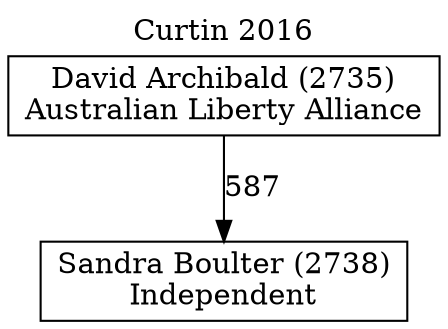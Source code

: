 // House preference flow
digraph "Sandra Boulter (2738)_Curtin_2016" {
	graph [label="Curtin 2016" labelloc=t mclimit=10]
	node [shape=box]
	"Sandra Boulter (2738)" [label="Sandra Boulter (2738)
Independent"]
	"David Archibald (2735)" [label="David Archibald (2735)
Australian Liberty Alliance"]
	"David Archibald (2735)" -> "Sandra Boulter (2738)" [label=587]
}
